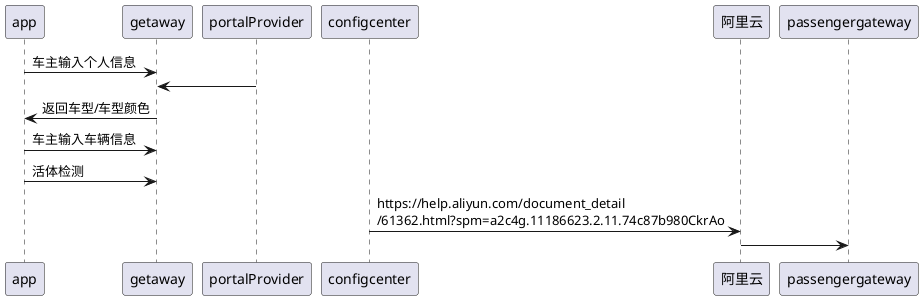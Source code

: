 @startuml
app -> getaway: 车主输入个人信息

portalProvider->getaway:
getaway->app:返回车型/车型颜色
app -> getaway: 车主输入车辆信息

app -> getaway: 活体检测
configcenter->阿里云:https://help.aliyun.com/document_detail\n/61362.html?spm=a2c4g.11186623.2.11.74c87b980CkrAo


阿里云->passengergateway:

@enduml